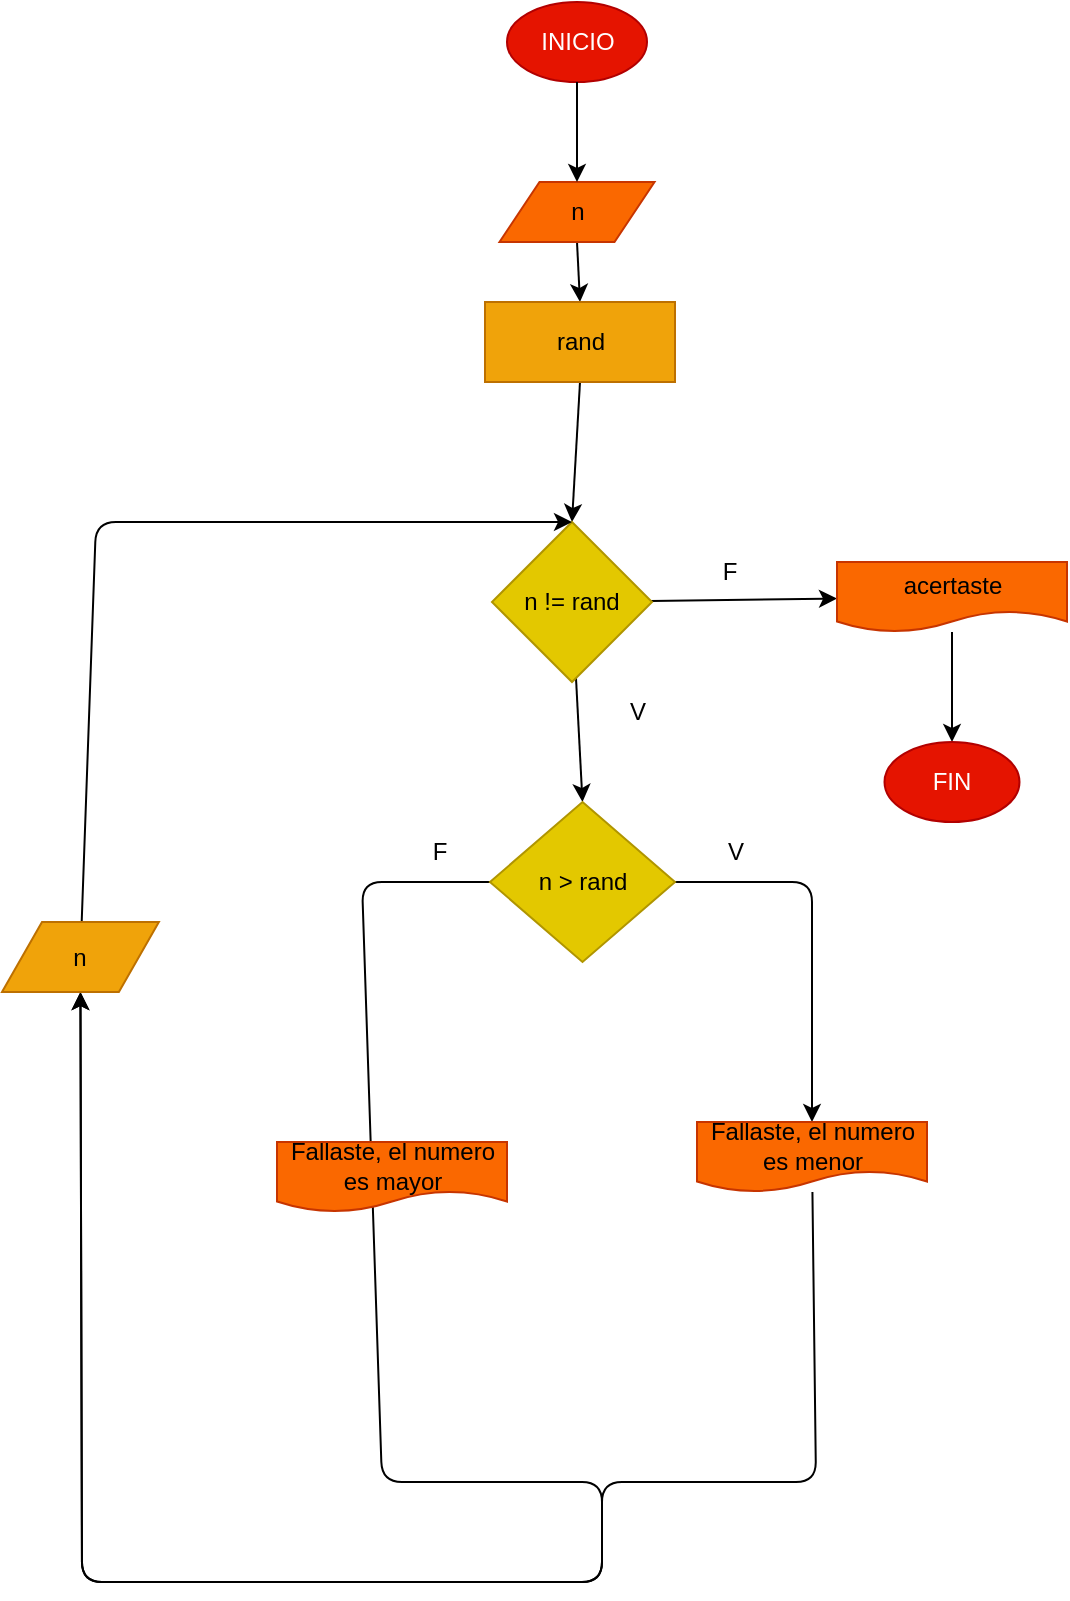 <mxfile>
    <diagram id="9twYlrjzkhgcVJtvbzbs" name="Página-1">
        <mxGraphModel dx="532" dy="1600" grid="1" gridSize="10" guides="1" tooltips="1" connect="1" arrows="1" fold="1" page="1" pageScale="1" pageWidth="827" pageHeight="1169" math="0" shadow="0">
            <root>
                <mxCell id="0"/>
                <mxCell id="1" parent="0"/>
                <mxCell id="2" value="INICIO" style="ellipse;whiteSpace=wrap;html=1;fillColor=#e51400;fontColor=#ffffff;strokeColor=#B20000;" parent="1" vertex="1">
                    <mxGeometry x="272.5" y="-30" width="70" height="40" as="geometry"/>
                </mxCell>
                <mxCell id="7" value="" style="edgeStyle=none;html=1;entryX=0.5;entryY=0;entryDx=0;entryDy=0;exitX=0.5;exitY=1;exitDx=0;exitDy=0;" parent="1" source="38" target="8" edge="1">
                    <mxGeometry relative="1" as="geometry">
                        <mxPoint x="306.6" y="160" as="targetPoint"/>
                        <mxPoint x="305" y="170" as="sourcePoint"/>
                    </mxGeometry>
                </mxCell>
                <mxCell id="39" style="edgeStyle=none;html=1;exitX=0.5;exitY=1;exitDx=0;exitDy=0;entryX=0.5;entryY=0;entryDx=0;entryDy=0;" edge="1" parent="1" source="3" target="38">
                    <mxGeometry relative="1" as="geometry"/>
                </mxCell>
                <mxCell id="3" value="n" style="shape=parallelogram;perimeter=parallelogramPerimeter;whiteSpace=wrap;html=1;fixedSize=1;fillColor=#fa6800;fontColor=#000000;strokeColor=#C73500;" parent="1" vertex="1">
                    <mxGeometry x="268.75" y="60" width="77.5" height="30" as="geometry"/>
                </mxCell>
                <mxCell id="14" value="" style="edgeStyle=none;html=1;" parent="1" source="8" target="13" edge="1">
                    <mxGeometry relative="1" as="geometry"/>
                </mxCell>
                <mxCell id="35" value="" style="edgeStyle=none;html=1;entryX=0.5;entryY=0;entryDx=0;entryDy=0;" parent="1" source="8" target="22" edge="1">
                    <mxGeometry relative="1" as="geometry">
                        <mxPoint x="306.75" y="340" as="targetPoint"/>
                    </mxGeometry>
                </mxCell>
                <mxCell id="8" value="n != rand" style="rhombus;whiteSpace=wrap;html=1;fillColor=#e3c800;fontColor=#000000;strokeColor=#B09500;" parent="1" vertex="1">
                    <mxGeometry x="265" y="230" width="80" height="80" as="geometry"/>
                </mxCell>
                <mxCell id="16" value="" style="edgeStyle=none;html=1;" parent="1" source="13" target="15" edge="1">
                    <mxGeometry relative="1" as="geometry"/>
                </mxCell>
                <mxCell id="13" value="acertaste" style="shape=document;whiteSpace=wrap;html=1;boundedLbl=1;fillColor=#fa6800;fontColor=#000000;strokeColor=#C73500;" parent="1" vertex="1">
                    <mxGeometry x="437.5" y="250" width="115" height="35" as="geometry"/>
                </mxCell>
                <mxCell id="15" value="FIN" style="ellipse;whiteSpace=wrap;html=1;fillColor=#e51400;fontColor=#ffffff;strokeColor=#B20000;" parent="1" vertex="1">
                    <mxGeometry x="461.25" y="340" width="67.5" height="40" as="geometry"/>
                </mxCell>
                <mxCell id="19" style="edgeStyle=none;html=1;entryX=0.5;entryY=0;entryDx=0;entryDy=0;exitX=0.5;exitY=1;exitDx=0;exitDy=0;" parent="1" source="2" target="3" edge="1">
                    <mxGeometry relative="1" as="geometry">
                        <mxPoint x="305.006" y="70" as="sourcePoint"/>
                    </mxGeometry>
                </mxCell>
                <mxCell id="25" value="" style="edgeStyle=none;html=1;entryX=0.5;entryY=0;entryDx=0;entryDy=0;" parent="1" source="22" target="40" edge="1">
                    <mxGeometry relative="1" as="geometry">
                        <Array as="points">
                            <mxPoint x="425" y="410"/>
                            <mxPoint x="425" y="470"/>
                        </Array>
                        <mxPoint x="426.548" y="610" as="targetPoint"/>
                    </mxGeometry>
                </mxCell>
                <mxCell id="26" style="edgeStyle=none;html=1;entryX=0.5;entryY=1;entryDx=0;entryDy=0;" parent="1" source="22" target="28" edge="1">
                    <mxGeometry relative="1" as="geometry">
                        <mxPoint x="80" y="640" as="targetPoint"/>
                        <Array as="points">
                            <mxPoint x="200" y="410"/>
                            <mxPoint x="210" y="710"/>
                            <mxPoint x="320" y="710"/>
                            <mxPoint x="320" y="760"/>
                            <mxPoint x="60" y="760"/>
                        </Array>
                    </mxGeometry>
                </mxCell>
                <mxCell id="22" value="n &amp;gt; rand" style="rhombus;whiteSpace=wrap;html=1;fillColor=#e3c800;strokeColor=#B09500;fontColor=#000000;" parent="1" vertex="1">
                    <mxGeometry x="264" y="370" width="92.5" height="80" as="geometry"/>
                </mxCell>
                <mxCell id="27" style="edgeStyle=none;html=1;entryX=0.5;entryY=1;entryDx=0;entryDy=0;" parent="1" source="40" target="28" edge="1">
                    <mxGeometry relative="1" as="geometry">
                        <mxPoint x="80" y="640" as="targetPoint"/>
                        <Array as="points">
                            <mxPoint x="427" y="710"/>
                            <mxPoint x="320" y="710"/>
                            <mxPoint x="320" y="760"/>
                            <mxPoint x="60" y="760"/>
                        </Array>
                        <mxPoint x="426.931" y="670" as="sourcePoint"/>
                    </mxGeometry>
                </mxCell>
                <mxCell id="29" style="edgeStyle=none;html=1;entryX=0.5;entryY=0;entryDx=0;entryDy=0;" parent="1" source="28" target="8" edge="1">
                    <mxGeometry relative="1" as="geometry">
                        <Array as="points">
                            <mxPoint x="67" y="230"/>
                        </Array>
                    </mxGeometry>
                </mxCell>
                <mxCell id="28" value="n" style="shape=parallelogram;perimeter=parallelogramPerimeter;whiteSpace=wrap;html=1;fixedSize=1;fillColor=#f0a30a;fontColor=#000000;strokeColor=#BD7000;" parent="1" vertex="1">
                    <mxGeometry x="20" y="430" width="78.44" height="35" as="geometry"/>
                </mxCell>
                <mxCell id="30" value="V" style="text;html=1;strokeColor=none;fillColor=none;align=center;verticalAlign=middle;whiteSpace=wrap;rounded=0;" parent="1" vertex="1">
                    <mxGeometry x="307.5" y="310" width="60" height="30" as="geometry"/>
                </mxCell>
                <mxCell id="31" value="F&lt;span style=&quot;color: rgba(0 , 0 , 0 , 0) ; font-family: monospace ; font-size: 0px&quot;&gt;%3CmxGraphModel%3E%3Croot%3E%3CmxCell%20id%3D%220%22%2F%3E%3CmxCell%20id%3D%221%22%20parent%3D%220%22%2F%3E%3CmxCell%20id%3D%222%22%20value%3D%22V%22%20style%3D%22text%3Bhtml%3D1%3BstrokeColor%3Dnone%3BfillColor%3Dnone%3Balign%3Dcenter%3BverticalAlign%3Dmiddle%3BwhiteSpace%3Dwrap%3Brounded%3D0%3B%22%20vertex%3D%221%22%20parent%3D%221%22%3E%3CmxGeometry%20x%3D%22306.88%22%20y%3D%22310%22%20width%3D%2260%22%20height%3D%2230%22%20as%3D%22geometry%22%2F%3E%3C%2FmxCell%3E%3C%2Froot%3E%3C%2FmxGraphModel%3E&lt;/span&gt;" style="text;html=1;strokeColor=none;fillColor=none;align=center;verticalAlign=middle;whiteSpace=wrap;rounded=0;" parent="1" vertex="1">
                    <mxGeometry x="354" y="240" width="60" height="30" as="geometry"/>
                </mxCell>
                <mxCell id="32" value="F&lt;span style=&quot;color: rgba(0 , 0 , 0 , 0) ; font-family: monospace ; font-size: 0px&quot;&gt;%3CmxGraphModel%3E%3Croot%3E%3CmxCell%20id%3D%220%22%2F%3E%3CmxCell%20id%3D%221%22%20parent%3D%220%22%2F%3E%3CmxCell%20id%3D%222%22%20value%3D%22V%22%20style%3D%22text%3Bhtml%3D1%3BstrokeColor%3Dnone%3BfillColor%3Dnone%3Balign%3Dcenter%3BverticalAlign%3Dmiddle%3BwhiteSpace%3Dwrap%3Brounded%3D0%3B%22%20vertex%3D%221%22%20parent%3D%221%22%3E%3CmxGeometry%20x%3D%22306.88%22%20y%3D%22310%22%20width%3D%2260%22%20height%3D%2230%22%20as%3D%22geometry%22%2F%3E%3C%2FmxCell%3E%3C%2Froot%3E%3C%2FmxGraphModel%3E&lt;/span&gt;" style="text;html=1;strokeColor=none;fillColor=none;align=center;verticalAlign=middle;whiteSpace=wrap;rounded=0;" parent="1" vertex="1">
                    <mxGeometry x="208.75" y="380" width="60" height="30" as="geometry"/>
                </mxCell>
                <mxCell id="33" value="V" style="text;html=1;strokeColor=none;fillColor=none;align=center;verticalAlign=middle;whiteSpace=wrap;rounded=0;" parent="1" vertex="1">
                    <mxGeometry x="356.5" y="380" width="60" height="30" as="geometry"/>
                </mxCell>
                <mxCell id="38" value="rand" style="rounded=0;whiteSpace=wrap;html=1;fillColor=#f0a30a;fontColor=#000000;strokeColor=#BD7000;" vertex="1" parent="1">
                    <mxGeometry x="261.5" y="120" width="95" height="40" as="geometry"/>
                </mxCell>
                <mxCell id="40" value="Fallaste, el numero es menor" style="shape=document;whiteSpace=wrap;html=1;boundedLbl=1;fillColor=#fa6800;fontColor=#000000;strokeColor=#C73500;" vertex="1" parent="1">
                    <mxGeometry x="367.5" y="530" width="115" height="35" as="geometry"/>
                </mxCell>
                <mxCell id="43" value="Fallaste, el numero es mayor" style="shape=document;whiteSpace=wrap;html=1;boundedLbl=1;fillColor=#fa6800;fontColor=#000000;strokeColor=#C73500;" vertex="1" parent="1">
                    <mxGeometry x="157.5" y="540" width="115" height="35" as="geometry"/>
                </mxCell>
            </root>
        </mxGraphModel>
    </diagram>
</mxfile>